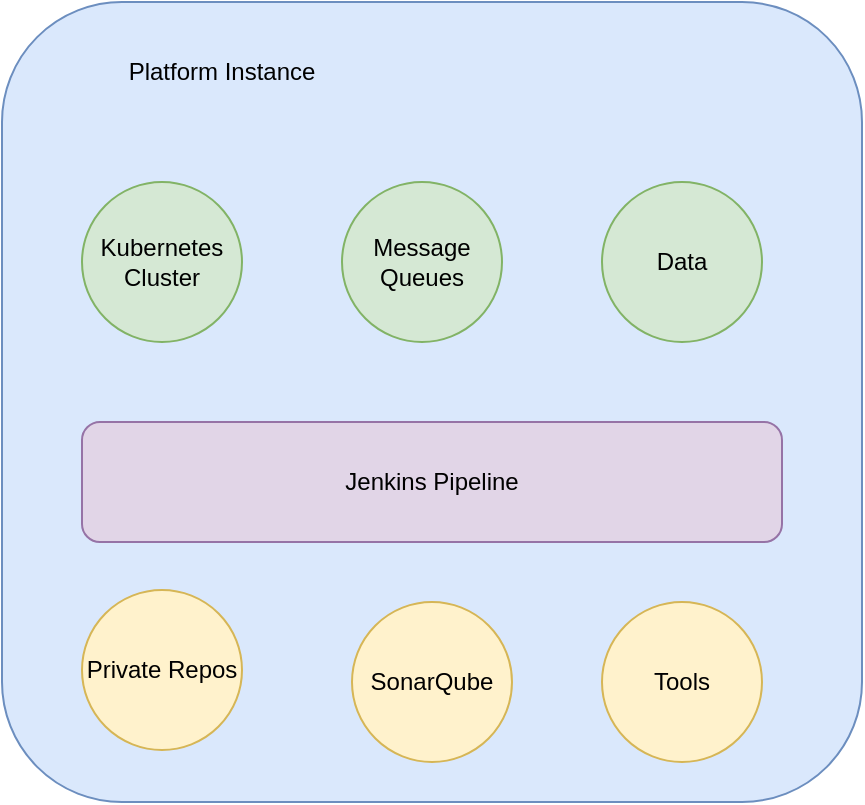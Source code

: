 <mxfile version="12.7.9" type="github">
  <diagram id="dvhuUggSfOigf5erqyBN" name="Page-1">
    <mxGraphModel dx="1038" dy="547" grid="1" gridSize="10" guides="1" tooltips="1" connect="1" arrows="1" fold="1" page="1" pageScale="1" pageWidth="1169" pageHeight="827" math="0" shadow="0">
      <root>
        <mxCell id="0" />
        <mxCell id="1" parent="0" />
        <mxCell id="toRoGR-CIT3EgH5CwFJb-1" value="" style="rounded=1;whiteSpace=wrap;html=1;fillColor=#dae8fc;strokeColor=#6c8ebf;" vertex="1" parent="1">
          <mxGeometry x="120" y="80" width="430" height="400" as="geometry" />
        </mxCell>
        <mxCell id="toRoGR-CIT3EgH5CwFJb-2" value="Kubernetes Cluster" style="ellipse;whiteSpace=wrap;html=1;aspect=fixed;fillColor=#d5e8d4;strokeColor=#82b366;" vertex="1" parent="1">
          <mxGeometry x="160" y="170" width="80" height="80" as="geometry" />
        </mxCell>
        <mxCell id="toRoGR-CIT3EgH5CwFJb-3" value="Platform Instance" style="text;html=1;strokeColor=none;fillColor=none;align=center;verticalAlign=middle;whiteSpace=wrap;rounded=0;" vertex="1" parent="1">
          <mxGeometry x="170" y="100" width="120" height="30" as="geometry" />
        </mxCell>
        <mxCell id="toRoGR-CIT3EgH5CwFJb-4" value="Message Queues" style="ellipse;whiteSpace=wrap;html=1;aspect=fixed;fillColor=#d5e8d4;strokeColor=#82b366;" vertex="1" parent="1">
          <mxGeometry x="290" y="170" width="80" height="80" as="geometry" />
        </mxCell>
        <mxCell id="toRoGR-CIT3EgH5CwFJb-5" value="Data" style="ellipse;whiteSpace=wrap;html=1;aspect=fixed;fillColor=#d5e8d4;strokeColor=#82b366;" vertex="1" parent="1">
          <mxGeometry x="420" y="170" width="80" height="80" as="geometry" />
        </mxCell>
        <mxCell id="toRoGR-CIT3EgH5CwFJb-6" value="Jenkins Pipeline" style="rounded=1;whiteSpace=wrap;html=1;fillColor=#e1d5e7;strokeColor=#9673a6;" vertex="1" parent="1">
          <mxGeometry x="160" y="290" width="350" height="60" as="geometry" />
        </mxCell>
        <mxCell id="toRoGR-CIT3EgH5CwFJb-7" value="Private Repos" style="ellipse;whiteSpace=wrap;html=1;aspect=fixed;fillColor=#fff2cc;strokeColor=#d6b656;" vertex="1" parent="1">
          <mxGeometry x="160" y="374" width="80" height="80" as="geometry" />
        </mxCell>
        <mxCell id="toRoGR-CIT3EgH5CwFJb-8" value="SonarQube" style="ellipse;whiteSpace=wrap;html=1;aspect=fixed;fillColor=#fff2cc;strokeColor=#d6b656;" vertex="1" parent="1">
          <mxGeometry x="295" y="380" width="80" height="80" as="geometry" />
        </mxCell>
        <mxCell id="toRoGR-CIT3EgH5CwFJb-9" value="Tools" style="ellipse;whiteSpace=wrap;html=1;aspect=fixed;fillColor=#fff2cc;strokeColor=#d6b656;" vertex="1" parent="1">
          <mxGeometry x="420" y="380" width="80" height="80" as="geometry" />
        </mxCell>
      </root>
    </mxGraphModel>
  </diagram>
</mxfile>
